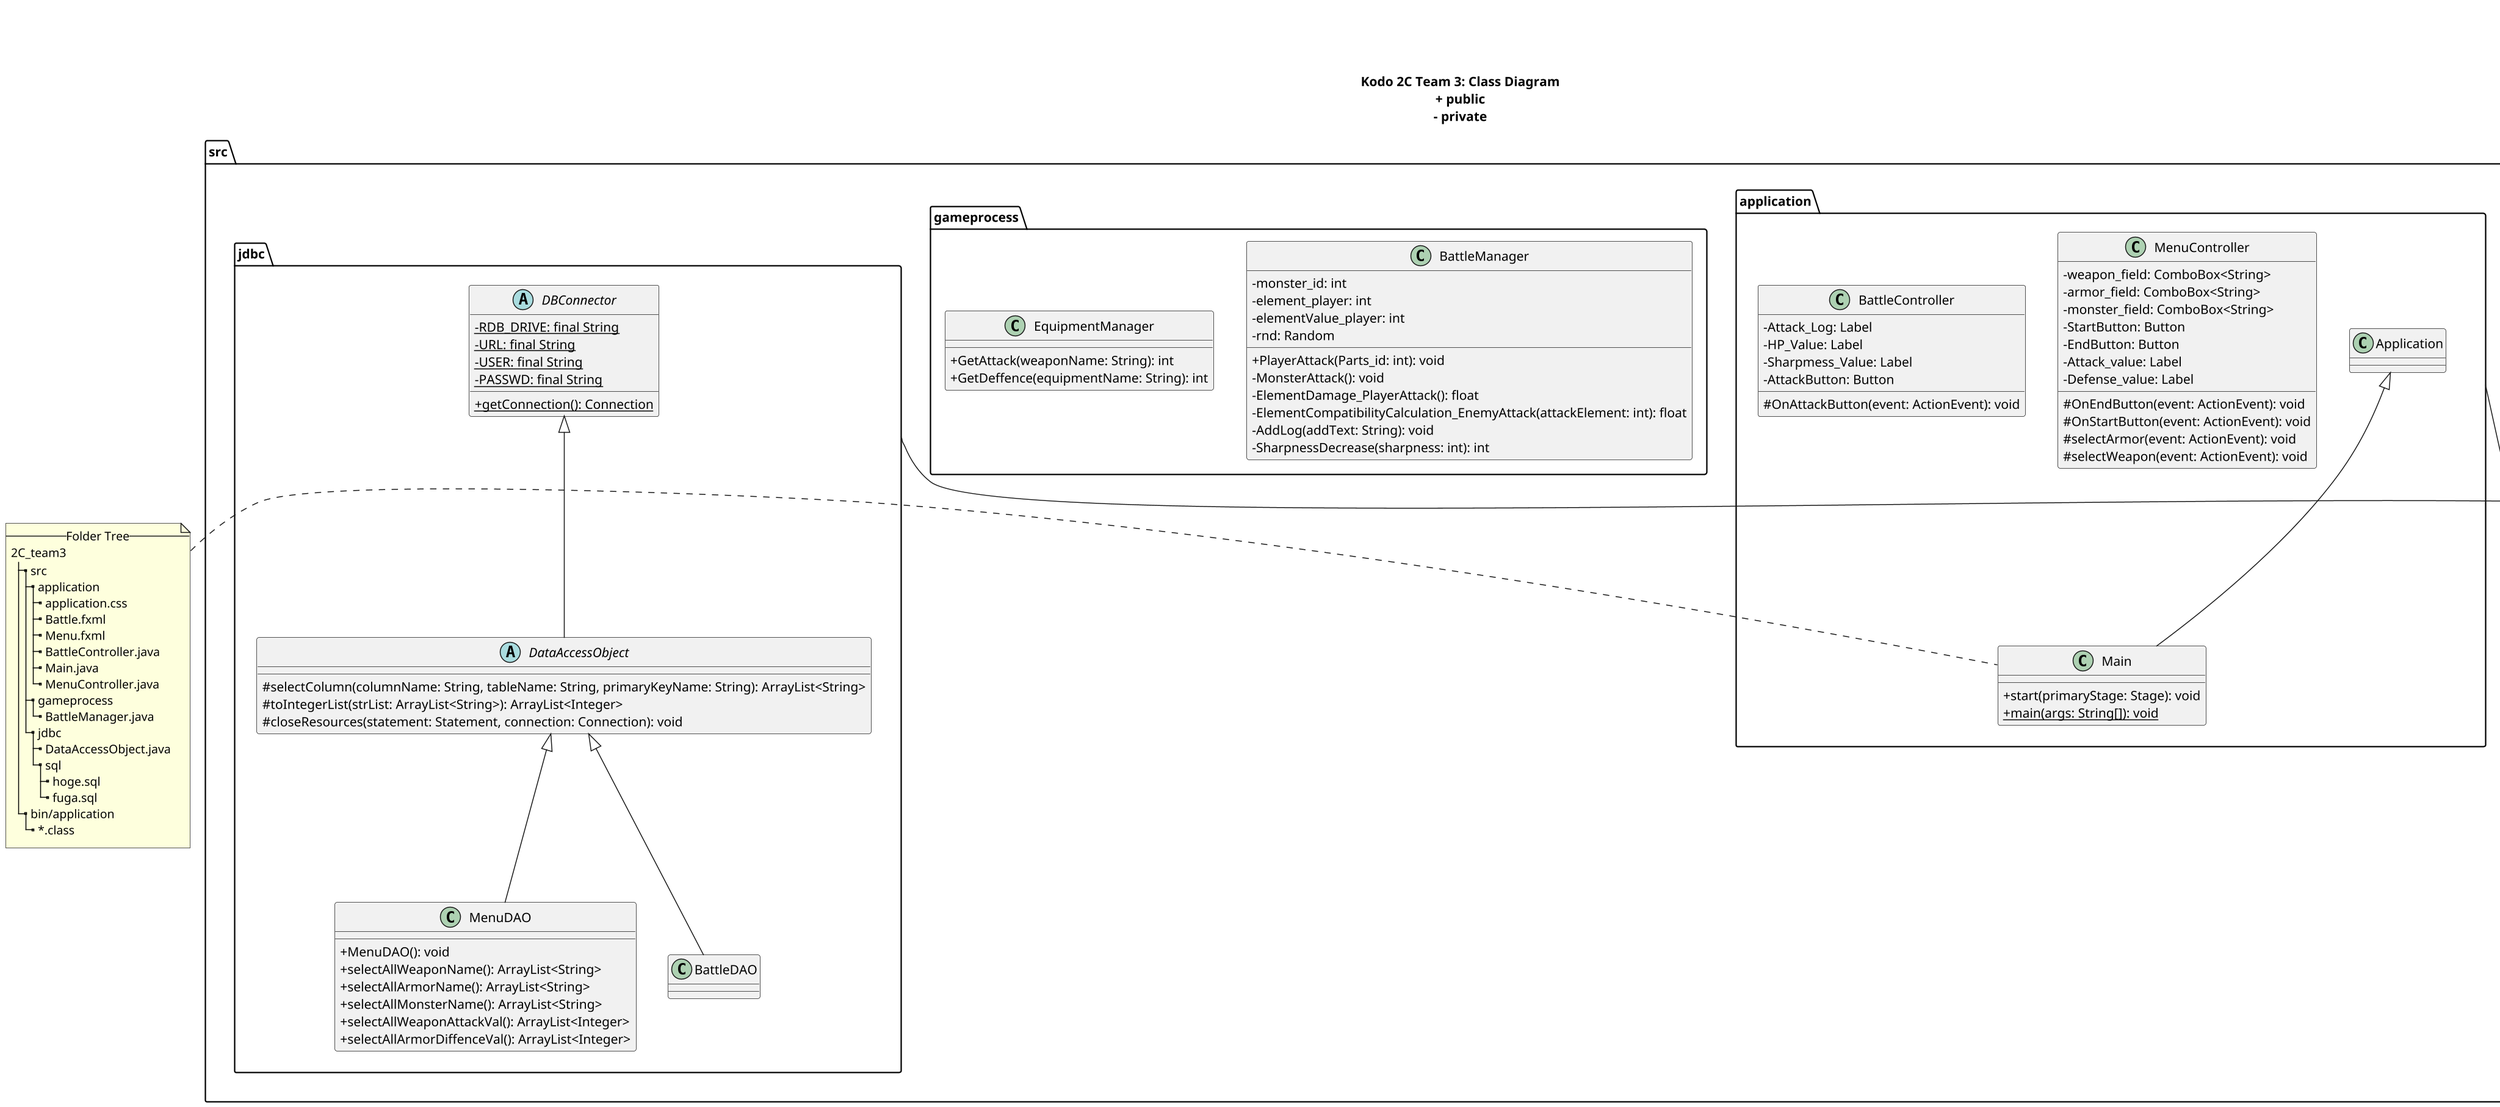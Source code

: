 ' @file      class_diagram.pu
' @brief     クラス図出力用のファイル
' @note      高度情報演習2C 後半 木村教授担当分 Team3
' @auther    AL18036 Kataoka Nagi
' @date      2020-12-26 06:07:28
' $Version   1.0
' $Revision  1.3
' @par       変更点：jdbcの実装部分を反映
' @note      java -jar plantuml.jar -graphvizdot C:\Graphviz\bin\dot.exe class_diagram.pu
' @see       https://qiita.com/opengl-8080/items/98c510b8ca060bdd2ea3

''''''''''''''''''''''''''''''''''''''''''''''''''''''''''''''''''''''''''''''''

@startuml ./class_diagram.png
scale 1.5
skinparam DefaultFontName メイリオ
' 可視性の変更
skinparam classAttributeIconSize 0

''''''''''''''''''''''''''''''''''''''''''''''''''

header 
Team 3 : AL18036 Kataoka Nagi
2020-12-26 06:07:40
Implement existing code
Add: Implement existing code
Edit: 
end header

''''''''''''''''''''''''''''''''''''''''''''''''''

title
**Kodo 2C Team 3: Class Diagram**
+ public
~- private
end title
' __static__

''''''''''''''''''''''''''''''''''''''''''''''''''''''''''''''''''''''''''''''''

package src {
  package src.application {
    class Main
  }
  package src.gameprocess {
  }
  package src.jdbc {
  }
}

''''''''''''''''''''''''''''''''''''''''''''''''''''''''''''''''''''''''''''''''

note left
  --Folder Tree--
  2C_team3
  |_ src
    |_ application
      |_ application.css
      |_ Battle.fxml
      |_ Menu.fxml
      |_ BattleController.java
      |_ Main.java
      |_ MenuController.java
    |_ gameprocess
      |_ BattleManager.java
    |_ jdbc
      |_ DataAccessObject.java
      |_ sql
        |_ hoge.sql
        |_ fuga.sql
  |_ bin/application
    |_ ~*.class
end note

''''''''''''''''''''''''''''''''''''''''''''''''''''''''''''''''''''''''''''''''

package java.sql {
}

package javafx {
  class Application
  Interface Initializable
}

src.jdbc --+ java.sql
src.application --+ javafx

''''''''''''''''''''''''''''''''''''''''''''''''''

' @note クラスの命名規則
' @see  https://qiita.com/KeithYokoma/items/ee21fec6a3ebb5d1e9a8

package src.application {
  ' @note Scene Builder (GUI tool)
  ' @see  https://qiita.com/tarosa0001/items/05ac653a091b7d1290f9
  class Main extends Application {
    + start(primaryStage: Stage): void
    + {static} main(args: String[]): void
  }
  
  class MenuController {
    - weapon_field: ComboBox<String>
    - armor_field: ComboBox<String>
    - monster_field: ComboBox<String>
    -  StartButton: Button
    -  EndButton: Button
    -  Attack_value: Label
    -  Defense_value: Label

    # OnEndButton(event: ActionEvent): void
    # OnStartButton(event: ActionEvent): void
    # selectArmor(event: ActionEvent): void
    # selectWeapon(event: ActionEvent): void
  }

  class BattleController {
    - Attack_Log: Label
    - HP_Value: Label
    - Sharpmess_Value: Label
    - AttackButton: Button
    
    # OnAttackButton(event: ActionEvent): void
  }
}

' 記事のクラス
  ' class ApplicationController extends Initializable {
  '   - dropDown: ChoiceBox<String>
  '   - textBox: TextField
  '   - button: Button

  '   + initialize(location: URL, resources: ResourceBundle): void
  '   + onClick(event: ActionEvent): void
  '   + getToolType(): ChoiceBox<String>
  '   + setToolType(toolType: ChoiceBox<String>): void
  '   + getInputFile(): TextField
  '   + setInputFile(textBox: TextField): void
  '   + getReference(): Button
  '   + setReference(button: Button): void
  ' }


''''''''''''''''''''''''''''''''''''''''''''''''''

package src.gameprocess {
  class BattleManager {
    - monster_id: int
    - element_player: int
    - elementValue_player: int
    - rnd: Random

    + PlayerAttack(Parts_id: int): void
    - MonsterAttack(): void
    - ElementDamage_PlayerAttack(): float
    - ElementCompatibilityCalculation_EnemyAttack(attackElement: int): float
    - AddLog(addText: String): void
    - SharpnessDecrease(sharpness: int): int 
  }

  class EquipmentManager {
    + GetAttack(weaponName: String): int
    + GetDeffence(equipmentName: String): int
  }
}

''''''''''''''''''''''''''''''''''''''''''''''''''

package src.jdbc {
  ' @note DAO pattern
  ' @see https://kanda-it-school-kensyu.com/java-jdbc-contents/jj_ch04/jj_0401/

  abstract class DBConnector {
    - {static} RDB_DRIVE: final String
    - {static} URL: final String
    - {static} USER: final String
    - {static} PASSWD: final String

    + {static} getConnection(): Connection
  }

  abstract class DataAccessObject extends DBConnector {
    # selectColumn(columnName: String, tableName: String, primaryKeyName: String): ArrayList<String>
    # toIntegerList(strList: ArrayList<String>): ArrayList<Integer>
    # closeResources(statement: Statement, connection: Connection): void
  }

  class MenuDAO extends DataAccessObject {
    + MenuDAO(): void
    + selectAllWeaponName(): ArrayList<String>
    + selectAllArmorName(): ArrayList<String>
    + selectAllMonsterName(): ArrayList<String>
    + selectAllWeaponAttackVal(): ArrayList<Integer>
    + selectAllArmorDiffenceVal(): ArrayList<Integer>
  }

  class BattleDAO extends DataAccessObject {
    
  }
}

''''''''''''''''''''''''''''''''''''''''''''''''''''''''''''''''''''''''''''''''



''''''''''''''''''''''''''''''''''''''''''''''''''


' ********** PlantUML Sample **********

' class ClassName

' note left
'   --Folder Tree--
'   2C_team3
'   |_ src
'     |_ foo.java
'     |_ bar.java
'   |_ out
'     |_ foo.class
'     |_ bar.class
'   |_ sql
'     |_ hoge.sql
'     |_ fuga.sql
'   |_ lib
'     |_ piyo.jar
' end note

' class ClassName implements Interface {
'   - fieldName: Type = Value

'   + methodName(): Returns
' }


' class Use {
' }

' class ClassName extends Extends {
' }

' ClassName ..> Use

' ********** PlantUML Tutorial **********

' note left

'   --木構造--
'   |_build.gradle
'   |_src
'     |_main
'       |_java
'         |_**bold**
'         |_--strike--
'         |_//itaric//
'         |___underline__
'         |_""monospace""
'     |_test

' end note

' class Hello　<<StereoType>> {
'     {abstract} one: String
'     {static} three(param1: String, param2: int): boolean
'     String two
'     int four(List<String> param)
' }
' class World <Template>{
'     - privateField: int
'     # protectedField: int
'     ~ packagePrivateField: int
'     + publicField: int

'     - privateMethod(): void
'     # protectedMethod(): void
'     ~ packagePrivateMethod(): void
'     + publicMethod(): void
' }
' note left : note
' note top of Hello: note

' interface hoge
' abstruct class hoge
' enum HelloWorld {
'     ONE
'     TWO
'     THREE
' }

' interface One
' interface Two
' interface Three extends Two
' interface Four
' class Five implements One, Three
' class Six extends Five implements Four {
'     field: String
'     method(): void
' }

' Hello -- World
' One --> Two
' Three <-- Four
' Five <--> Six
' Seven x-- Eight
' Nine --x Ten
' One ..> Two
' Three <.. Four
' One --|> Two
' Three <|-- Four
' One ..|> Two
' Three <|.. Four
' One --o Two
' Three o-- Four
' One --* Two
' Three *-- Four
' One -- Two : Hoge
' Three -- Four : Fuga >
' Five -- Six : < Piyo
' One "Foo" -- Two 
' Three -- "Bar" Four
' Five "1" -- "1..*" Six
' Seven "1 Fizz" -- "~* Buzz" Eight

' package one.two {
'     class Hello
' }
' package three.four {
'     World -- Hello
' }

' Hello -- World
' note on link
' hoge
' fuga
' end note

@enduml
